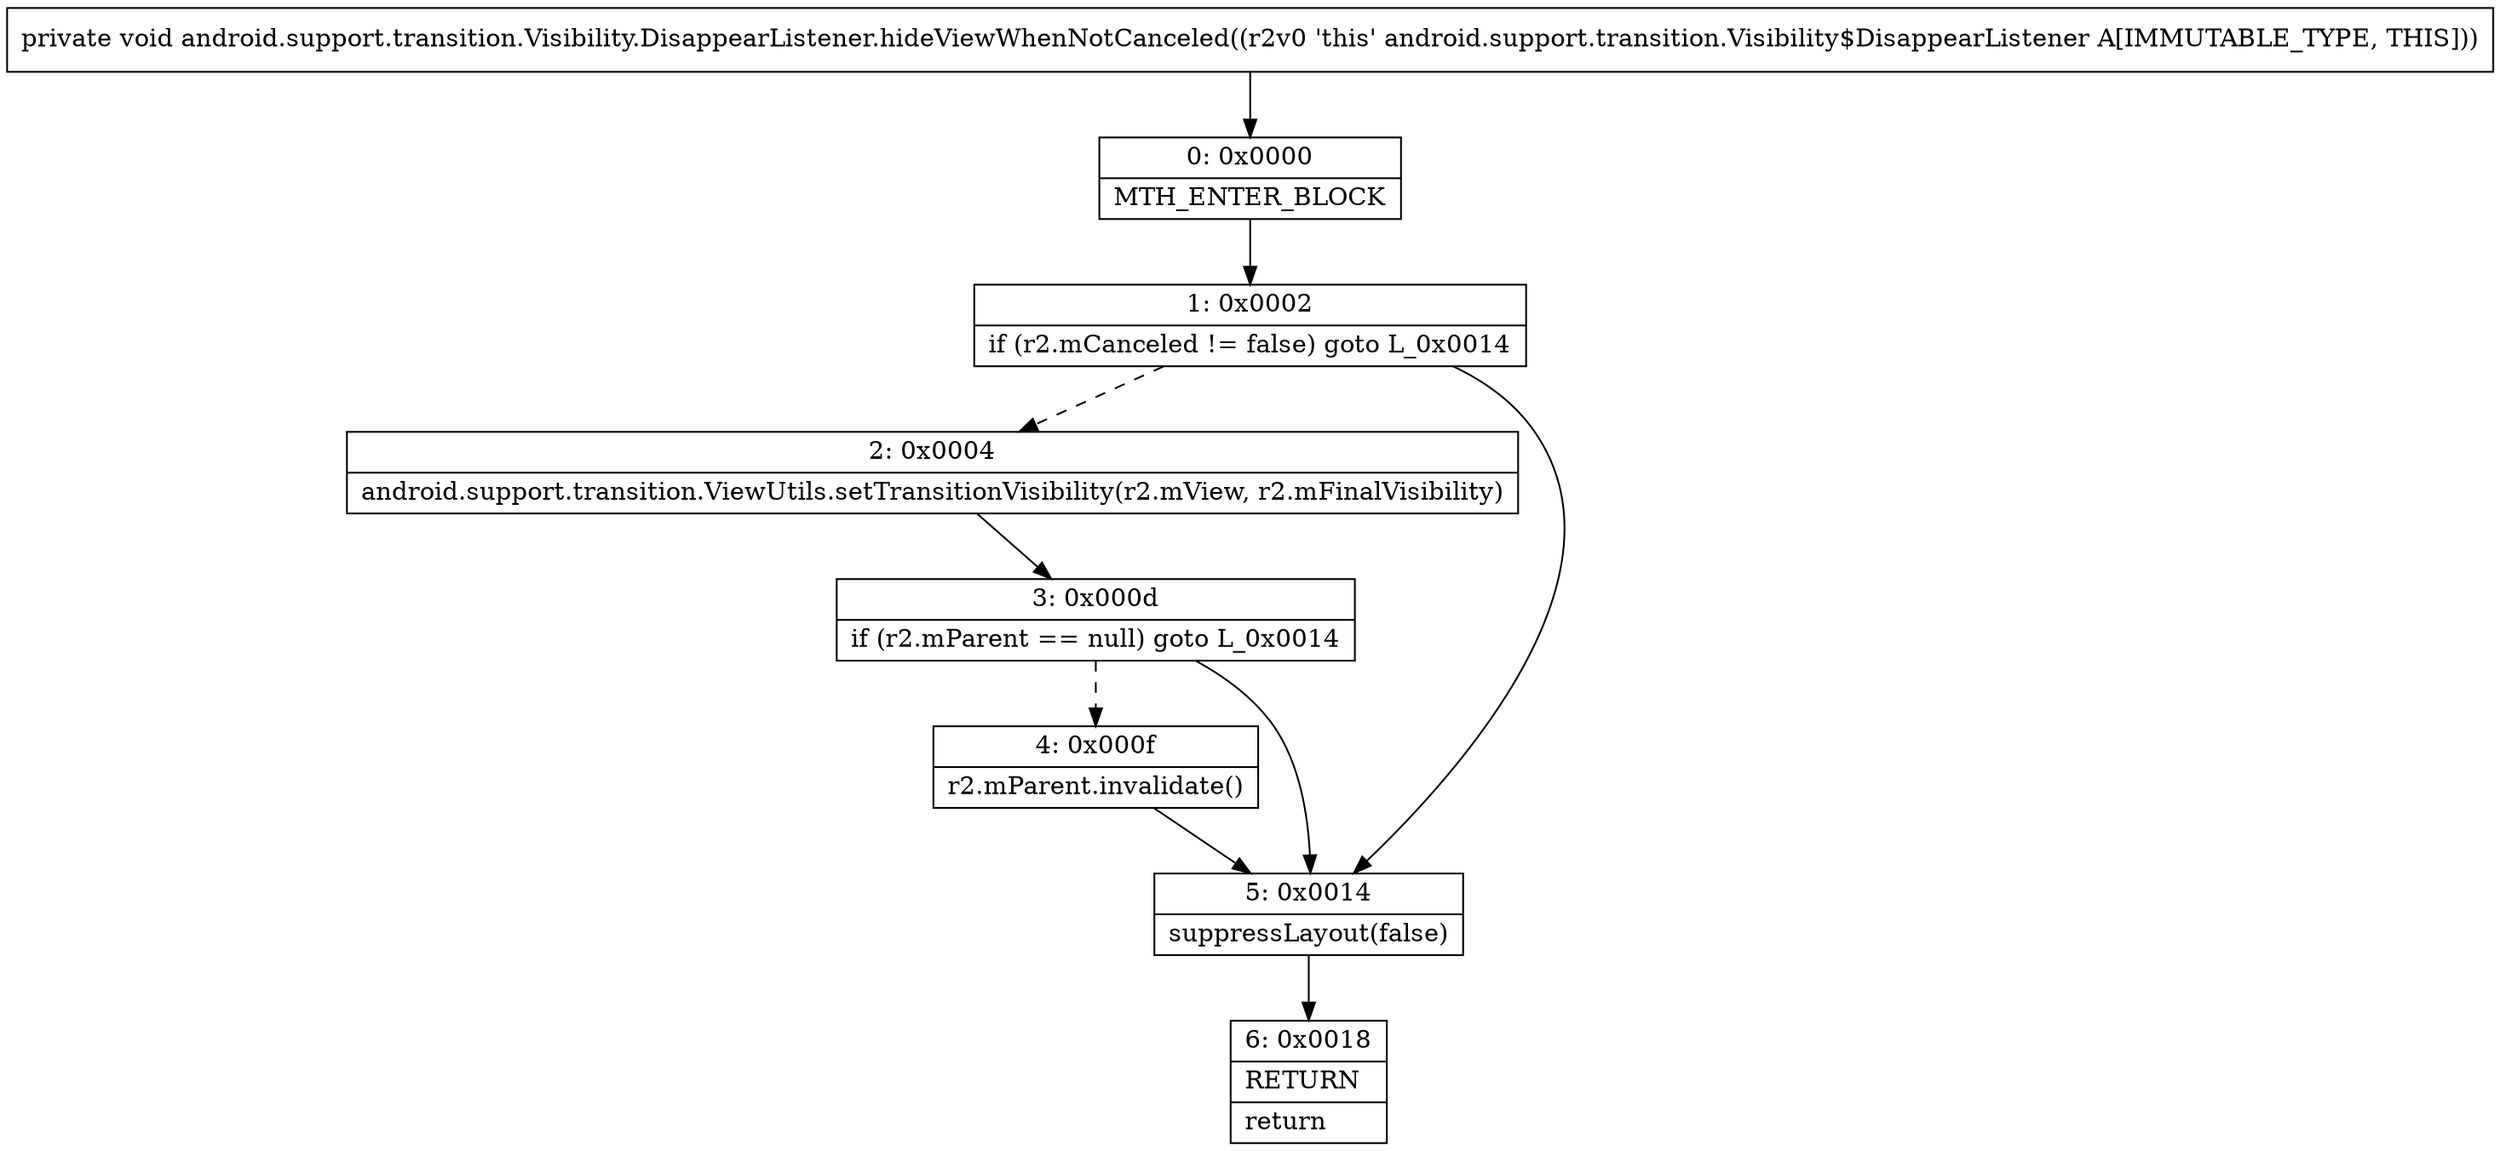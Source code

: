 digraph "CFG forandroid.support.transition.Visibility.DisappearListener.hideViewWhenNotCanceled()V" {
Node_0 [shape=record,label="{0\:\ 0x0000|MTH_ENTER_BLOCK\l}"];
Node_1 [shape=record,label="{1\:\ 0x0002|if (r2.mCanceled != false) goto L_0x0014\l}"];
Node_2 [shape=record,label="{2\:\ 0x0004|android.support.transition.ViewUtils.setTransitionVisibility(r2.mView, r2.mFinalVisibility)\l}"];
Node_3 [shape=record,label="{3\:\ 0x000d|if (r2.mParent == null) goto L_0x0014\l}"];
Node_4 [shape=record,label="{4\:\ 0x000f|r2.mParent.invalidate()\l}"];
Node_5 [shape=record,label="{5\:\ 0x0014|suppressLayout(false)\l}"];
Node_6 [shape=record,label="{6\:\ 0x0018|RETURN\l|return\l}"];
MethodNode[shape=record,label="{private void android.support.transition.Visibility.DisappearListener.hideViewWhenNotCanceled((r2v0 'this' android.support.transition.Visibility$DisappearListener A[IMMUTABLE_TYPE, THIS])) }"];
MethodNode -> Node_0;
Node_0 -> Node_1;
Node_1 -> Node_2[style=dashed];
Node_1 -> Node_5;
Node_2 -> Node_3;
Node_3 -> Node_4[style=dashed];
Node_3 -> Node_5;
Node_4 -> Node_5;
Node_5 -> Node_6;
}


